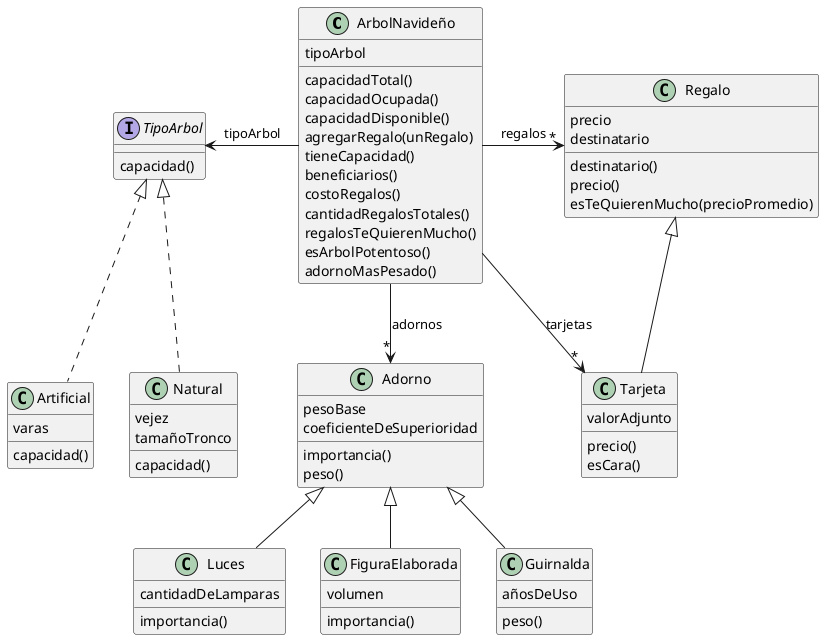 @startuml
class ArbolNavideño{
    tipoArbol
    capacidadTotal()
    capacidadOcupada()
    capacidadDisponible()
    agregarRegalo(unRegalo)
    tieneCapacidad()
    beneficiarios()
    costoRegalos()
    cantidadRegalosTotales()
    regalosTeQuierenMucho()
    esArbolPotentoso()
    adornoMasPesado()
}
interface TipoArbol {
    capacidad()
}
class Natural{
    vejez
    tamañoTronco
    capacidad()
}
class Artificial{
    varas
    capacidad()
}

class Regalo {
    precio
    destinatario

    destinatario()
    precio()
    esTeQuierenMucho(precioPromedio)
}
class Tarjeta extends Regalo {
    valorAdjunto
    precio()
    esCara()
}

class Adorno {
    pesoBase
    coeficienteDeSuperioridad

    importancia()
    peso()
}

class Luces extends Adorno {
    cantidadDeLamparas
    importancia()
}

class FiguraElaborada extends Adorno {
    volumen
    importancia()
}

class Guirnalda extends Adorno {
    añosDeUso
    peso()
}

ArbolNavideño -l-> TipoArbol : tipoArbol
Natural .u.|> TipoArbol
Artificial .u.|> TipoArbol

ArbolNavideño -r-> "*" Regalo : regalos
ArbolNavideño -r-> "*" Tarjeta : tarjetas

ArbolNavideño --> "*" Adorno : adornos

@enduml
